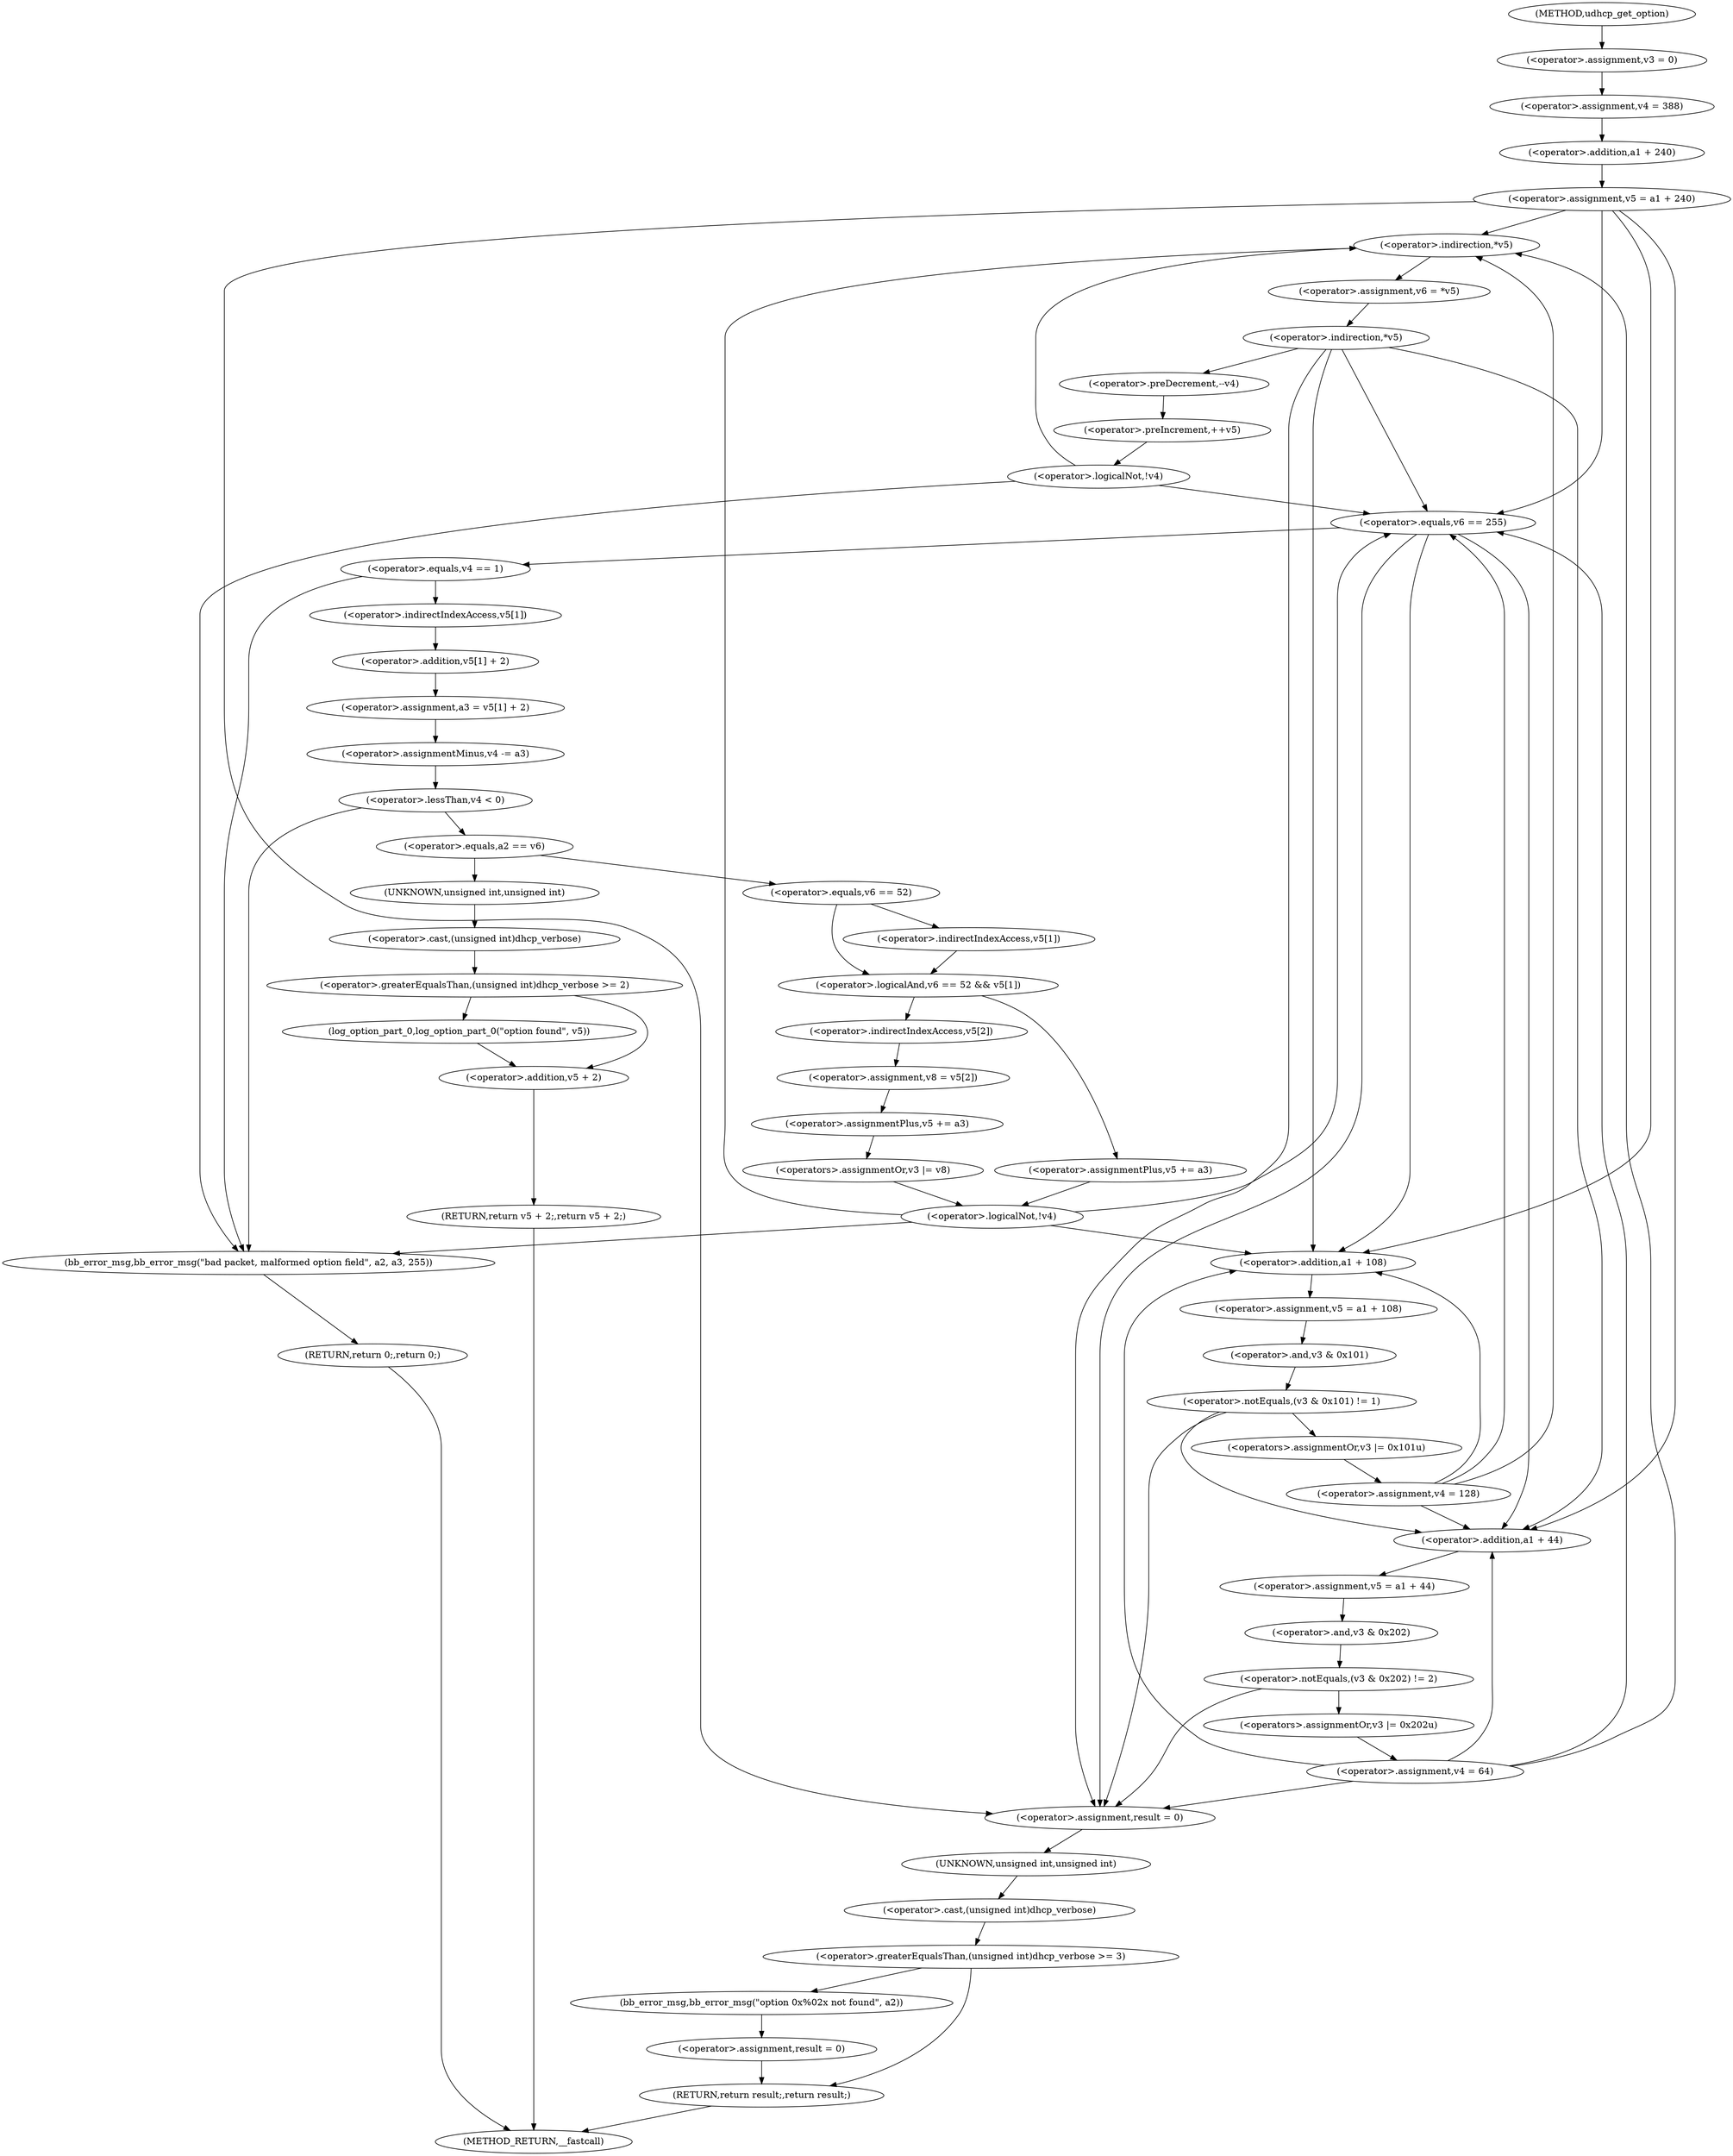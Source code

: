 digraph udhcp_get_option {  
"1000118" [label = "(<operator>.assignment,v3 = 0)" ]
"1000121" [label = "(<operator>.assignment,v4 = 388)" ]
"1000124" [label = "(<operator>.assignment,v5 = a1 + 240)" ]
"1000126" [label = "(<operator>.addition,a1 + 240)" ]
"1000141" [label = "(<operator>.assignment,v6 = *v5)" ]
"1000143" [label = "(<operator>.indirection,*v5)" ]
"1000146" [label = "(<operator>.indirection,*v5)" ]
"1000149" [label = "(<operator>.preDecrement,--v4)" ]
"1000151" [label = "(<operator>.preIncrement,++v5)" ]
"1000154" [label = "(<operator>.logicalNot,!v4)" ]
"1000158" [label = "(<operator>.equals,v6 == 255)" ]
"1000163" [label = "(<operator>.equals,v4 == 1)" ]
"1000167" [label = "(<operator>.assignment,a3 = v5[1] + 2)" ]
"1000169" [label = "(<operator>.addition,v5[1] + 2)" ]
"1000170" [label = "(<operator>.indirectIndexAccess,v5[1])" ]
"1000174" [label = "(<operator>.assignmentMinus,v4 -= a3)" ]
"1000178" [label = "(<operator>.lessThan,v4 < 0)" ]
"1000183" [label = "(<operator>.equals,a2 == v6)" ]
"1000188" [label = "(<operator>.greaterEqualsThan,(unsigned int)dhcp_verbose >= 2)" ]
"1000189" [label = "(<operator>.cast,(unsigned int)dhcp_verbose)" ]
"1000190" [label = "(UNKNOWN,unsigned int,unsigned int)" ]
"1000193" [label = "(log_option_part_0,log_option_part_0(\"option found\", v5))" ]
"1000196" [label = "(RETURN,return v5 + 2;,return v5 + 2;)" ]
"1000197" [label = "(<operator>.addition,v5 + 2)" ]
"1000201" [label = "(<operator>.logicalAnd,v6 == 52 && v5[1])" ]
"1000202" [label = "(<operator>.equals,v6 == 52)" ]
"1000205" [label = "(<operator>.indirectIndexAccess,v5[1])" ]
"1000209" [label = "(<operator>.assignment,v8 = v5[2])" ]
"1000211" [label = "(<operator>.indirectIndexAccess,v5[2])" ]
"1000214" [label = "(<operator>.assignmentPlus,v5 += a3)" ]
"1000217" [label = "(<operators>.assignmentOr,v3 |= v8)" ]
"1000222" [label = "(<operator>.assignmentPlus,v5 += a3)" ]
"1000226" [label = "(<operator>.logicalNot,!v4)" ]
"1000230" [label = "(bb_error_msg,bb_error_msg(\"bad packet, malformed option field\", a2, a3, 255))" ]
"1000235" [label = "(RETURN,return 0;,return 0;)" ]
"1000237" [label = "(<operator>.assignment,v5 = a1 + 108)" ]
"1000239" [label = "(<operator>.addition,a1 + 108)" ]
"1000243" [label = "(<operator>.notEquals,(v3 & 0x101) != 1)" ]
"1000244" [label = "(<operator>.and,v3 & 0x101)" ]
"1000249" [label = "(<operators>.assignmentOr,v3 |= 0x101u)" ]
"1000252" [label = "(<operator>.assignment,v4 = 128)" ]
"1000255" [label = "(<operator>.assignment,v5 = a1 + 44)" ]
"1000257" [label = "(<operator>.addition,a1 + 44)" ]
"1000261" [label = "(<operator>.notEquals,(v3 & 0x202) != 2)" ]
"1000262" [label = "(<operator>.and,v3 & 0x202)" ]
"1000267" [label = "(<operators>.assignmentOr,v3 |= 0x202u)" ]
"1000270" [label = "(<operator>.assignment,v4 = 64)" ]
"1000273" [label = "(<operator>.assignment,result = 0)" ]
"1000277" [label = "(<operator>.greaterEqualsThan,(unsigned int)dhcp_verbose >= 3)" ]
"1000278" [label = "(<operator>.cast,(unsigned int)dhcp_verbose)" ]
"1000279" [label = "(UNKNOWN,unsigned int,unsigned int)" ]
"1000283" [label = "(bb_error_msg,bb_error_msg(\"option 0x%02x not found\", a2))" ]
"1000286" [label = "(<operator>.assignment,result = 0)" ]
"1000289" [label = "(RETURN,return result;,return result;)" ]
"1000107" [label = "(METHOD,udhcp_get_option)" ]
"1000291" [label = "(METHOD_RETURN,__fastcall)" ]
  "1000118" -> "1000121" 
  "1000121" -> "1000126" 
  "1000124" -> "1000143" 
  "1000124" -> "1000158" 
  "1000124" -> "1000239" 
  "1000124" -> "1000257" 
  "1000124" -> "1000273" 
  "1000126" -> "1000124" 
  "1000141" -> "1000146" 
  "1000143" -> "1000141" 
  "1000146" -> "1000158" 
  "1000146" -> "1000239" 
  "1000146" -> "1000257" 
  "1000146" -> "1000273" 
  "1000146" -> "1000149" 
  "1000149" -> "1000151" 
  "1000151" -> "1000154" 
  "1000154" -> "1000143" 
  "1000154" -> "1000158" 
  "1000154" -> "1000230" 
  "1000158" -> "1000239" 
  "1000158" -> "1000257" 
  "1000158" -> "1000273" 
  "1000158" -> "1000163" 
  "1000163" -> "1000230" 
  "1000163" -> "1000170" 
  "1000167" -> "1000174" 
  "1000169" -> "1000167" 
  "1000170" -> "1000169" 
  "1000174" -> "1000178" 
  "1000178" -> "1000230" 
  "1000178" -> "1000183" 
  "1000183" -> "1000190" 
  "1000183" -> "1000202" 
  "1000188" -> "1000193" 
  "1000188" -> "1000197" 
  "1000189" -> "1000188" 
  "1000190" -> "1000189" 
  "1000193" -> "1000197" 
  "1000196" -> "1000291" 
  "1000197" -> "1000196" 
  "1000201" -> "1000211" 
  "1000201" -> "1000222" 
  "1000202" -> "1000201" 
  "1000202" -> "1000205" 
  "1000205" -> "1000201" 
  "1000209" -> "1000214" 
  "1000211" -> "1000209" 
  "1000214" -> "1000217" 
  "1000217" -> "1000226" 
  "1000222" -> "1000226" 
  "1000226" -> "1000143" 
  "1000226" -> "1000158" 
  "1000226" -> "1000239" 
  "1000226" -> "1000230" 
  "1000230" -> "1000235" 
  "1000235" -> "1000291" 
  "1000237" -> "1000244" 
  "1000239" -> "1000237" 
  "1000243" -> "1000257" 
  "1000243" -> "1000273" 
  "1000243" -> "1000249" 
  "1000244" -> "1000243" 
  "1000249" -> "1000252" 
  "1000252" -> "1000143" 
  "1000252" -> "1000158" 
  "1000252" -> "1000239" 
  "1000252" -> "1000257" 
  "1000255" -> "1000262" 
  "1000257" -> "1000255" 
  "1000261" -> "1000273" 
  "1000261" -> "1000267" 
  "1000262" -> "1000261" 
  "1000267" -> "1000270" 
  "1000270" -> "1000143" 
  "1000270" -> "1000158" 
  "1000270" -> "1000239" 
  "1000270" -> "1000257" 
  "1000270" -> "1000273" 
  "1000273" -> "1000279" 
  "1000277" -> "1000283" 
  "1000277" -> "1000289" 
  "1000278" -> "1000277" 
  "1000279" -> "1000278" 
  "1000283" -> "1000286" 
  "1000286" -> "1000289" 
  "1000289" -> "1000291" 
  "1000107" -> "1000118" 
}
